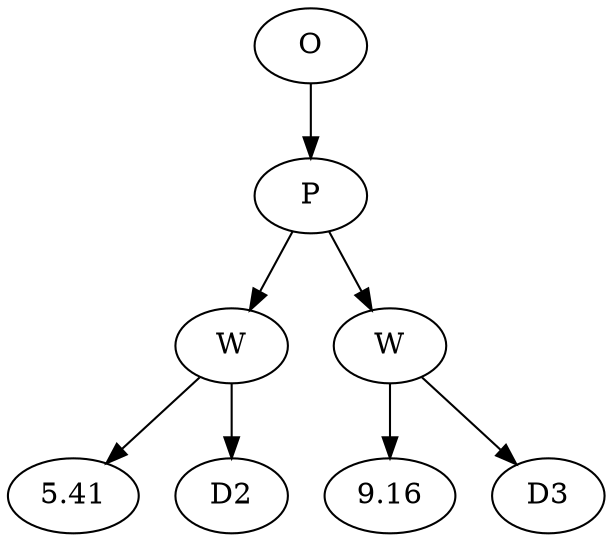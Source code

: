 // Tree
digraph {
	9870627 [label=O]
	9870628 [label=P]
	9870627 -> 9870628
	9870629 [label=W]
	9870628 -> 9870629
	9870630 [label=5.41]
	9870629 -> 9870630
	9870631 [label=D2]
	9870629 -> 9870631
	9870632 [label=W]
	9870628 -> 9870632
	9870633 [label=9.16]
	9870632 -> 9870633
	9870634 [label=D3]
	9870632 -> 9870634
}
